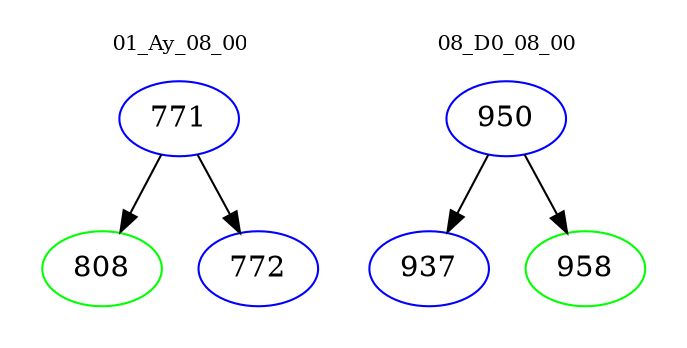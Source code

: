 digraph{
subgraph cluster_0 {
color = white
label = "01_Ay_08_00";
fontsize=10;
T0_771 [label="771", color="blue"]
T0_771 -> T0_808 [color="black"]
T0_808 [label="808", color="green"]
T0_771 -> T0_772 [color="black"]
T0_772 [label="772", color="blue"]
}
subgraph cluster_1 {
color = white
label = "08_D0_08_00";
fontsize=10;
T1_950 [label="950", color="blue"]
T1_950 -> T1_937 [color="black"]
T1_937 [label="937", color="blue"]
T1_950 -> T1_958 [color="black"]
T1_958 [label="958", color="green"]
}
}
